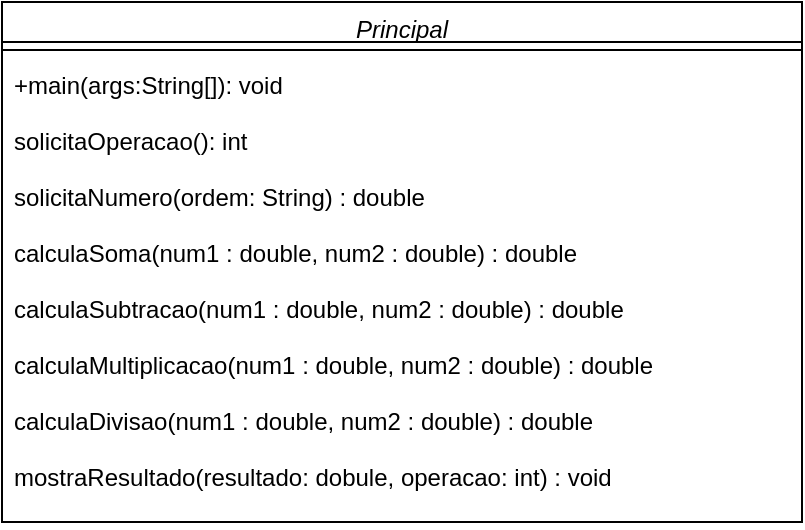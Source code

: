 <mxfile version="22.0.2" type="google" pages="2">
  <diagram id="C5RBs43oDa-KdzZeNtuy" name="calculadoraV1">
    <mxGraphModel grid="1" page="1" gridSize="10" guides="1" tooltips="1" connect="1" arrows="1" fold="1" pageScale="1" pageWidth="827" pageHeight="1169" math="0" shadow="0">
      <root>
        <mxCell id="WIyWlLk6GJQsqaUBKTNV-0" />
        <mxCell id="WIyWlLk6GJQsqaUBKTNV-1" parent="WIyWlLk6GJQsqaUBKTNV-0" />
        <mxCell id="zkfFHV4jXpPFQw0GAbJ--0" value="Principal" style="swimlane;fontStyle=2;align=center;verticalAlign=top;childLayout=stackLayout;horizontal=1;startSize=20;horizontalStack=0;resizeParent=1;resizeLast=0;collapsible=1;marginBottom=0;rounded=0;shadow=0;strokeWidth=1;" vertex="1" parent="WIyWlLk6GJQsqaUBKTNV-1">
          <mxGeometry x="214" y="60" width="400" height="260" as="geometry">
            <mxRectangle x="220" y="120" width="160" height="26" as="alternateBounds" />
          </mxGeometry>
        </mxCell>
        <mxCell id="zkfFHV4jXpPFQw0GAbJ--4" value="" style="line;html=1;strokeWidth=1;align=left;verticalAlign=middle;spacingTop=-1;spacingLeft=3;spacingRight=3;rotatable=0;labelPosition=right;points=[];portConstraint=eastwest;" vertex="1" parent="zkfFHV4jXpPFQw0GAbJ--0">
          <mxGeometry y="20" width="400" height="8" as="geometry" />
        </mxCell>
        <mxCell id="zkfFHV4jXpPFQw0GAbJ--5" value="+main(args:String[]): void&#xa;&#xa;solicitaOperacao(): int&#xa;&#xa;solicitaNumero(ordem: String) : double&#xa;&#xa;calculaSoma(num1 : double, num2 : double) : double&#xa;&#xa;calculaSubtracao(num1 : double, num2 : double) : double&#xa;&#xa;calculaMultiplicacao(num1 : double, num2 : double) : double&#xa;&#xa;calculaDivisao(num1 : double, num2 : double) : double&#xa;&#xa;mostraResultado(resultado: dobule, operacao: int) : void" style="text;align=left;verticalAlign=top;spacingLeft=4;spacingRight=4;overflow=hidden;rotatable=0;points=[[0,0.5],[1,0.5]];portConstraint=eastwest;" vertex="1" parent="zkfFHV4jXpPFQw0GAbJ--0">
          <mxGeometry y="28" width="400" height="232" as="geometry" />
        </mxCell>
      </root>
    </mxGraphModel>
  </diagram>
  <diagram id="kWB5ETlthMe-Wk0hbwqz" name="calculadoraV2">
    <mxGraphModel grid="1" page="1" gridSize="10" guides="1" tooltips="1" connect="1" arrows="1" fold="1" pageScale="1" pageWidth="827" pageHeight="1169" math="0" shadow="0">
      <root>
        <mxCell id="0" />
        <mxCell id="1" parent="0" />
        <mxCell id="pr1irMd1gf7rGE4z88w2-1" value="Principal" style="swimlane;fontStyle=2;align=center;verticalAlign=top;childLayout=stackLayout;horizontal=1;startSize=20;horizontalStack=0;resizeParent=1;resizeLast=0;collapsible=1;marginBottom=0;rounded=0;shadow=0;strokeWidth=1;" vertex="1" parent="1">
          <mxGeometry x="214" y="10" width="400" height="190" as="geometry">
            <mxRectangle x="220" y="120" width="160" height="26" as="alternateBounds" />
          </mxGeometry>
        </mxCell>
        <mxCell id="pr1irMd1gf7rGE4z88w2-2" value="" style="line;html=1;strokeWidth=1;align=left;verticalAlign=middle;spacingTop=-1;spacingLeft=3;spacingRight=3;rotatable=0;labelPosition=right;points=[];portConstraint=eastwest;" vertex="1" parent="pr1irMd1gf7rGE4z88w2-1">
          <mxGeometry y="20" width="400" height="8" as="geometry" />
        </mxCell>
        <mxCell id="pr1irMd1gf7rGE4z88w2-3" value="+main(args:String[]): void&#xa;&#xa;calculaSoma(num1 : double, num2 : double) : double&#xa;&#xa;calculaSubtracao(num1 : double, num2 : double) : double&#xa;&#xa;calculaMultiplicacao(num1 : double, num2 : double) : double&#xa;&#xa;calculaDivisao(num1 : double, num2 : double) : double&#xa;" style="text;align=left;verticalAlign=top;spacingLeft=4;spacingRight=4;overflow=hidden;rotatable=0;points=[[0,0.5],[1,0.5]];portConstraint=eastwest;" vertex="1" parent="pr1irMd1gf7rGE4z88w2-1">
          <mxGeometry y="28" width="400" height="162" as="geometry" />
        </mxCell>
        <mxCell id="pr1irMd1gf7rGE4z88w2-8" value="EntradaSaida" style="swimlane;fontStyle=2;align=center;verticalAlign=top;childLayout=stackLayout;horizontal=1;startSize=20;horizontalStack=0;resizeParent=1;resizeLast=0;collapsible=1;marginBottom=0;rounded=0;shadow=0;strokeWidth=1;" vertex="1" parent="1">
          <mxGeometry x="214" y="340" width="400" height="140" as="geometry">
            <mxRectangle x="220" y="120" width="160" height="26" as="alternateBounds" />
          </mxGeometry>
        </mxCell>
        <mxCell id="pr1irMd1gf7rGE4z88w2-9" value="" style="line;html=1;strokeWidth=1;align=left;verticalAlign=middle;spacingTop=-1;spacingLeft=3;spacingRight=3;rotatable=0;labelPosition=right;points=[];portConstraint=eastwest;" vertex="1" parent="pr1irMd1gf7rGE4z88w2-8">
          <mxGeometry y="20" width="400" height="8" as="geometry" />
        </mxCell>
        <mxCell id="pr1irMd1gf7rGE4z88w2-10" value="+ solicitaOperacao(): int&#xa;&#xa;+ solicitaNumero(ordem: String) : double&#xa;&#xa;+ mostraResultado(resultado: dobule, operacao: int) : void" style="text;align=left;verticalAlign=top;spacingLeft=4;spacingRight=4;overflow=hidden;rotatable=0;points=[[0,0.5],[1,0.5]];portConstraint=eastwest;" vertex="1" parent="pr1irMd1gf7rGE4z88w2-8">
          <mxGeometry y="28" width="400" height="112" as="geometry" />
        </mxCell>
        <mxCell id="pr1irMd1gf7rGE4z88w2-12" value="USE" style="text;html=1;align=center;verticalAlign=middle;resizable=0;points=[];autosize=1;strokeColor=none;fillColor=none;" vertex="1" parent="1">
          <mxGeometry x="390" y="258" width="50" height="30" as="geometry" />
        </mxCell>
        <mxCell id="S5KwR-33y1EmblOMHXMA-1" value="" style="endArrow=classic;html=1;rounded=0;exitX=0.425;exitY=0.988;exitDx=0;exitDy=0;exitPerimeter=0;entryX=0.44;entryY=0;entryDx=0;entryDy=0;entryPerimeter=0;dashed=1;dashPattern=8 8;" edge="1" parent="1" source="pr1irMd1gf7rGE4z88w2-3" target="pr1irMd1gf7rGE4z88w2-8">
          <mxGeometry width="50" height="50" relative="1" as="geometry">
            <mxPoint x="360" y="290" as="sourcePoint" />
            <mxPoint x="410" y="240" as="targetPoint" />
          </mxGeometry>
        </mxCell>
      </root>
    </mxGraphModel>
  </diagram>
</mxfile>
